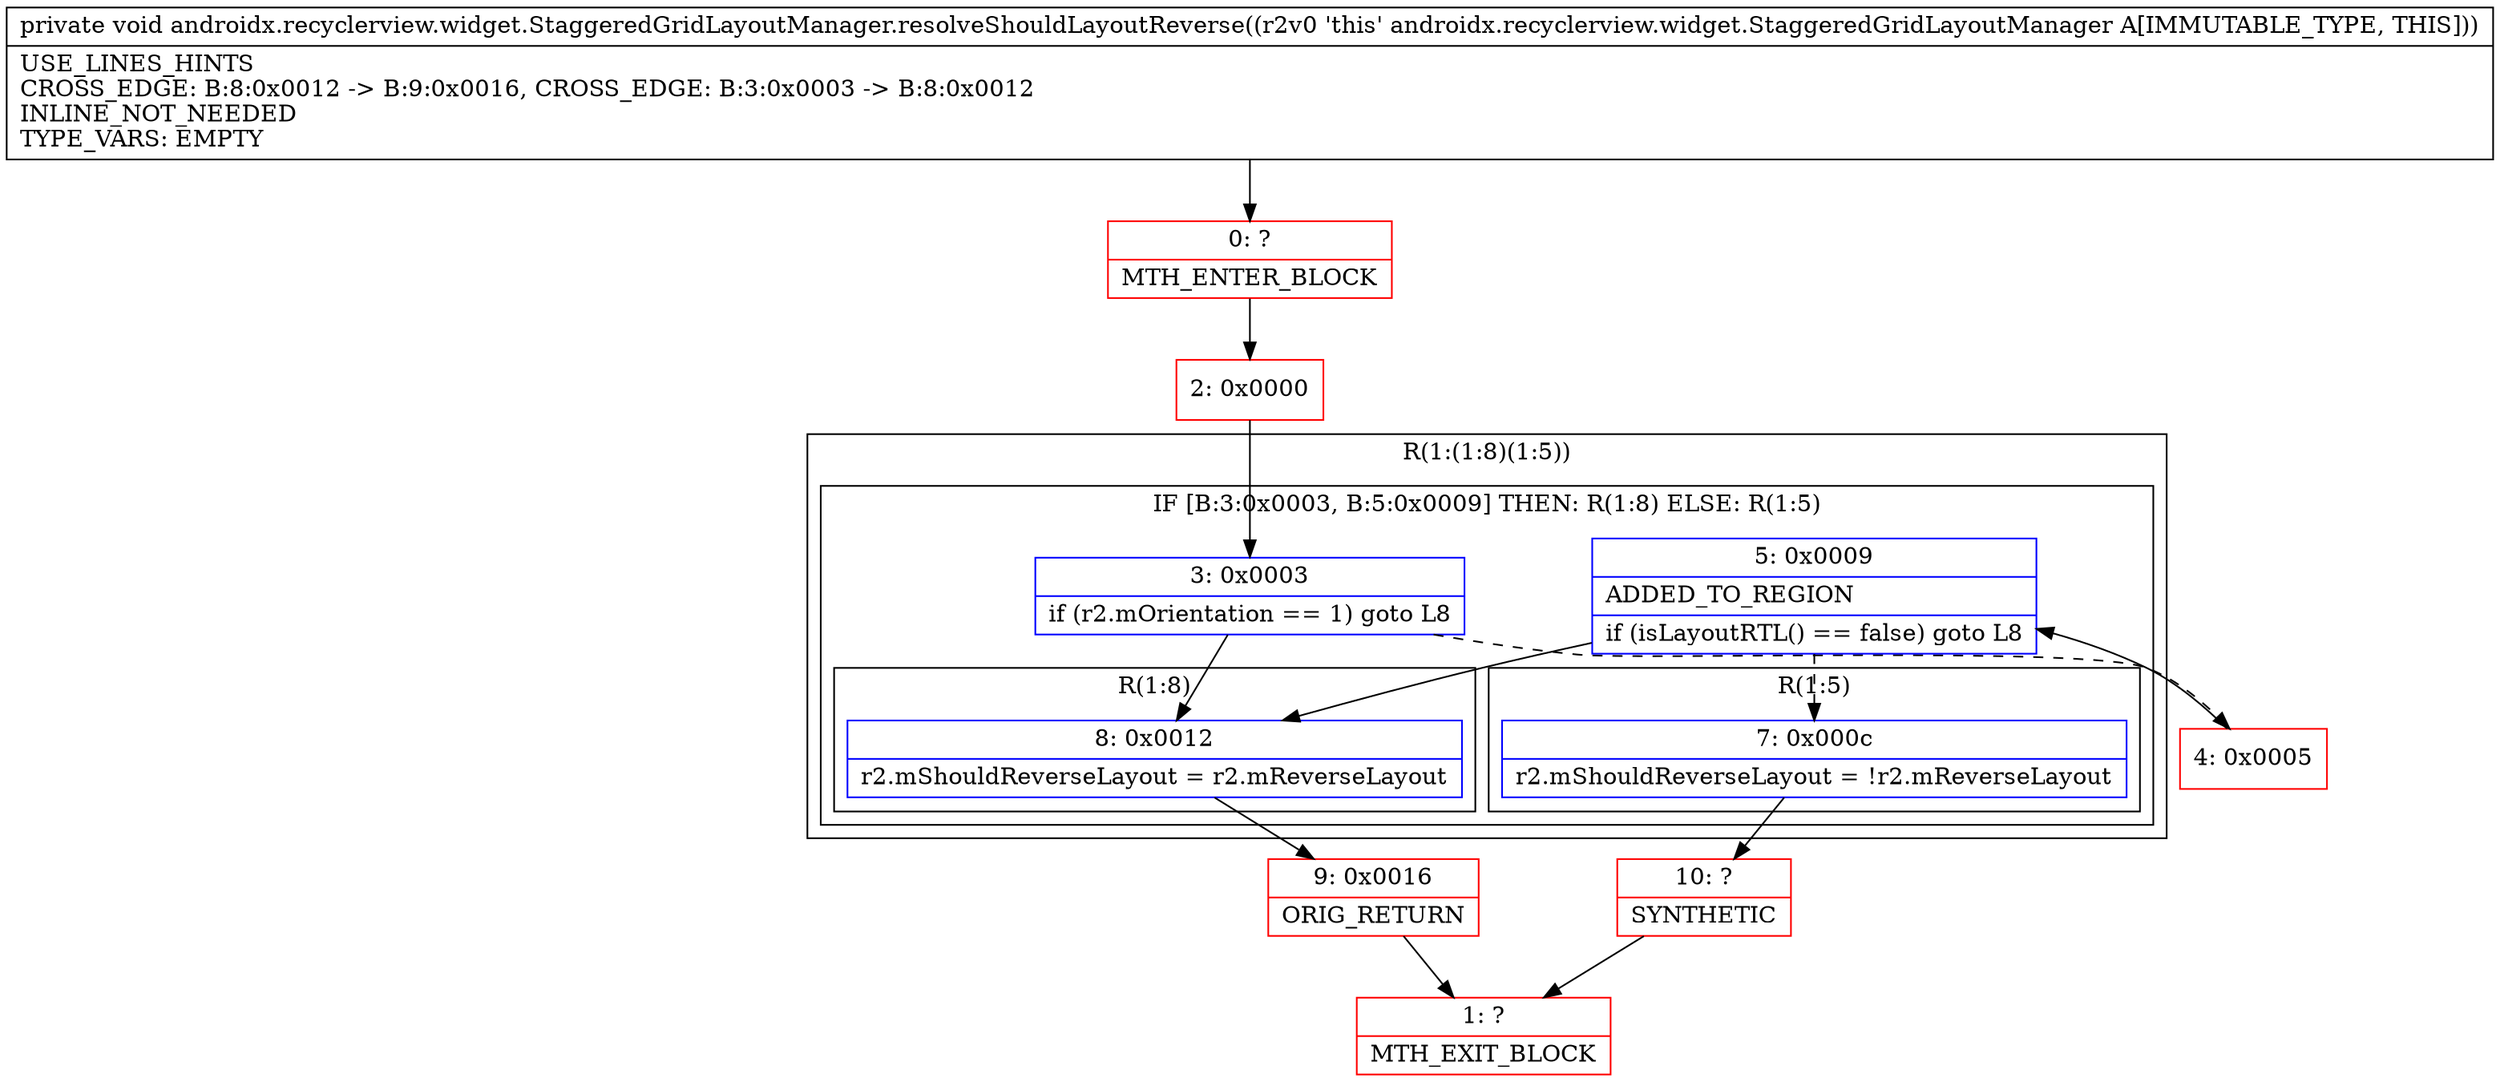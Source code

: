 digraph "CFG forandroidx.recyclerview.widget.StaggeredGridLayoutManager.resolveShouldLayoutReverse()V" {
subgraph cluster_Region_77547846 {
label = "R(1:(1:8)(1:5))";
node [shape=record,color=blue];
subgraph cluster_IfRegion_611276228 {
label = "IF [B:3:0x0003, B:5:0x0009] THEN: R(1:8) ELSE: R(1:5)";
node [shape=record,color=blue];
Node_3 [shape=record,label="{3\:\ 0x0003|if (r2.mOrientation == 1) goto L8\l}"];
Node_5 [shape=record,label="{5\:\ 0x0009|ADDED_TO_REGION\l|if (isLayoutRTL() == false) goto L8\l}"];
subgraph cluster_Region_184884868 {
label = "R(1:8)";
node [shape=record,color=blue];
Node_8 [shape=record,label="{8\:\ 0x0012|r2.mShouldReverseLayout = r2.mReverseLayout\l}"];
}
subgraph cluster_Region_515796750 {
label = "R(1:5)";
node [shape=record,color=blue];
Node_7 [shape=record,label="{7\:\ 0x000c|r2.mShouldReverseLayout = !r2.mReverseLayout\l}"];
}
}
}
Node_0 [shape=record,color=red,label="{0\:\ ?|MTH_ENTER_BLOCK\l}"];
Node_2 [shape=record,color=red,label="{2\:\ 0x0000}"];
Node_4 [shape=record,color=red,label="{4\:\ 0x0005}"];
Node_10 [shape=record,color=red,label="{10\:\ ?|SYNTHETIC\l}"];
Node_1 [shape=record,color=red,label="{1\:\ ?|MTH_EXIT_BLOCK\l}"];
Node_9 [shape=record,color=red,label="{9\:\ 0x0016|ORIG_RETURN\l}"];
MethodNode[shape=record,label="{private void androidx.recyclerview.widget.StaggeredGridLayoutManager.resolveShouldLayoutReverse((r2v0 'this' androidx.recyclerview.widget.StaggeredGridLayoutManager A[IMMUTABLE_TYPE, THIS]))  | USE_LINES_HINTS\lCROSS_EDGE: B:8:0x0012 \-\> B:9:0x0016, CROSS_EDGE: B:3:0x0003 \-\> B:8:0x0012\lINLINE_NOT_NEEDED\lTYPE_VARS: EMPTY\l}"];
MethodNode -> Node_0;Node_3 -> Node_4[style=dashed];
Node_3 -> Node_8;
Node_5 -> Node_7[style=dashed];
Node_5 -> Node_8;
Node_8 -> Node_9;
Node_7 -> Node_10;
Node_0 -> Node_2;
Node_2 -> Node_3;
Node_4 -> Node_5;
Node_10 -> Node_1;
Node_9 -> Node_1;
}

